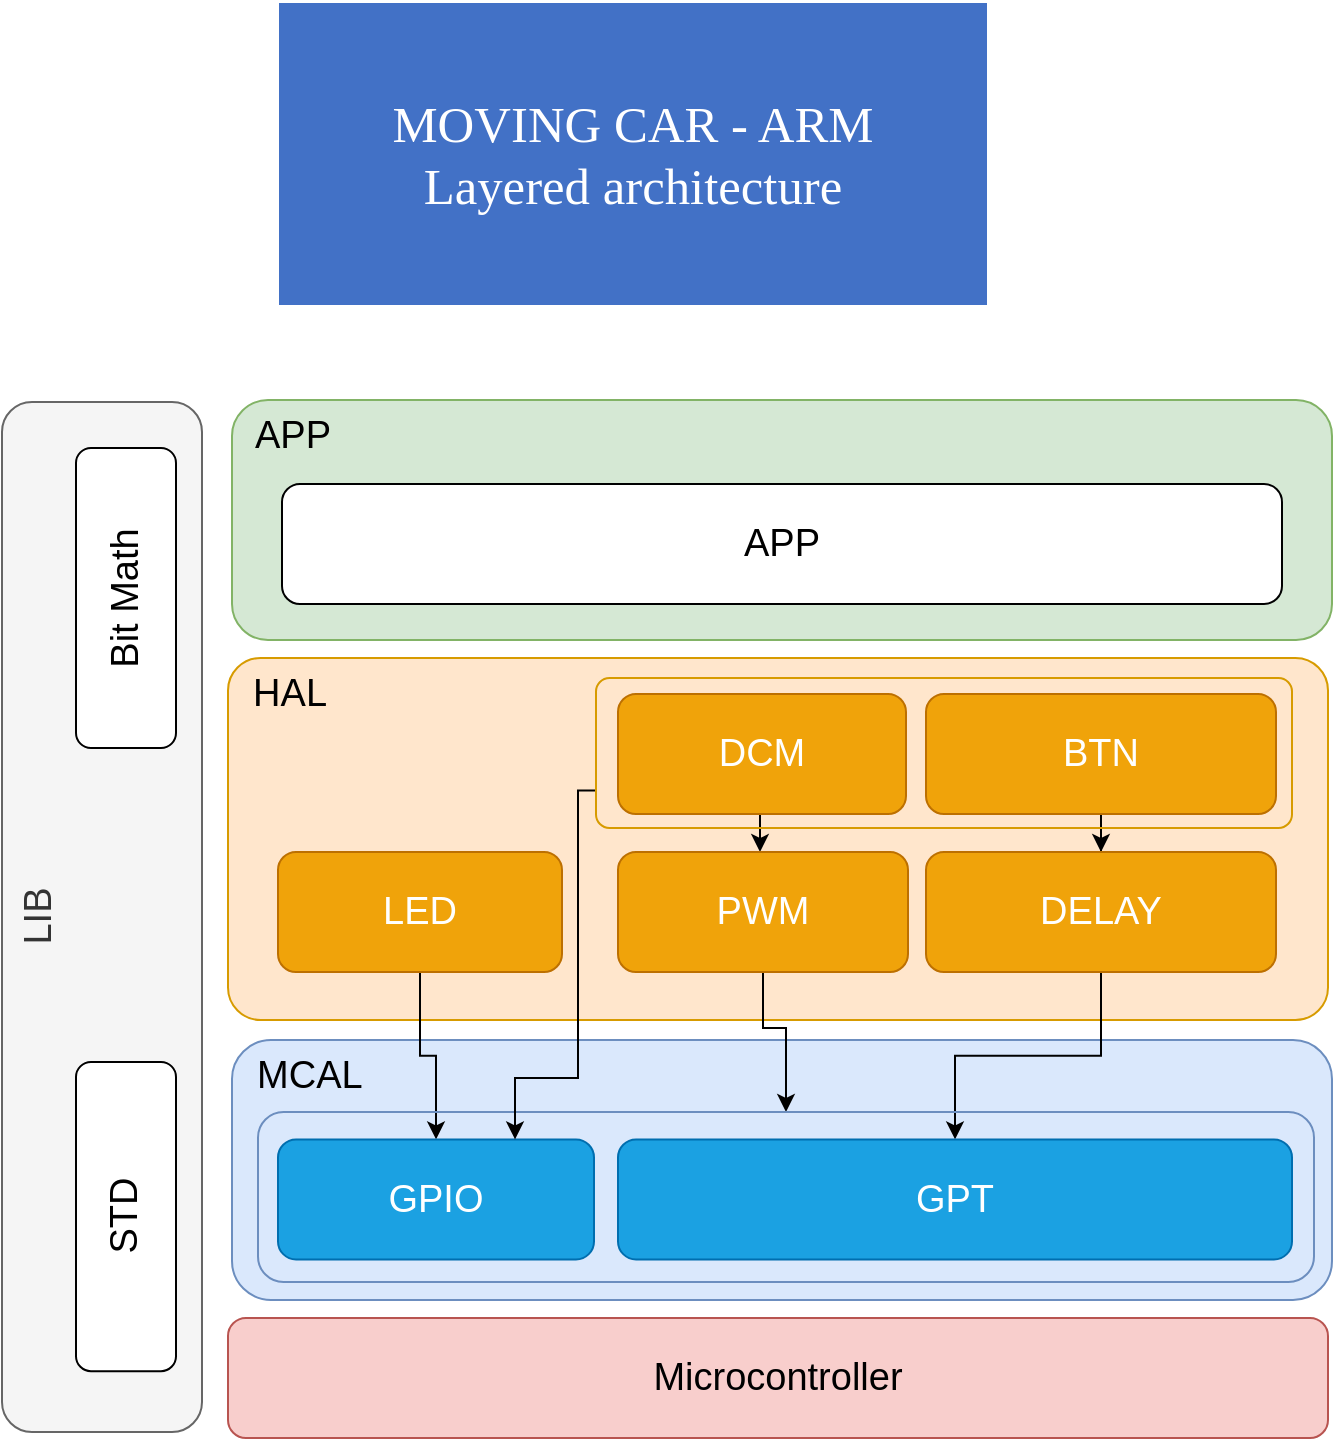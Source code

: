 <mxfile version="21.5.0" type="device">
  <diagram name="Page-1" id="jOTbS239regMLlkqWPYL">
    <mxGraphModel dx="1430" dy="3025" grid="0" gridSize="10" guides="1" tooltips="1" connect="1" arrows="1" fold="1" page="1" pageScale="1" pageWidth="850" pageHeight="1100" math="0" shadow="0">
      <root>
        <mxCell id="0" />
        <mxCell id="1" parent="0" />
        <mxCell id="6XhtyGg0u_ytt_bh-r8e-1" value="Microcontroller" style="rounded=1;whiteSpace=wrap;html=1;fontSize=19;fillColor=#f8cecc;strokeColor=#b85450;" vertex="1" parent="1">
          <mxGeometry x="210" y="-1353" width="550" height="60" as="geometry" />
        </mxCell>
        <mxCell id="6XhtyGg0u_ytt_bh-r8e-2" value="LIB" style="rounded=1;whiteSpace=wrap;html=1;fontSize=19;fillColor=#f5f5f5;strokeColor=#666666;fontColor=#333333;horizontal=0;verticalAlign=top;" vertex="1" parent="1">
          <mxGeometry x="97" y="-1811" width="100" height="515" as="geometry" />
        </mxCell>
        <mxCell id="6XhtyGg0u_ytt_bh-r8e-3" value="Bit Math" style="rounded=1;whiteSpace=wrap;html=1;fontSize=19;horizontal=0;" vertex="1" parent="1">
          <mxGeometry x="134" y="-1788" width="50" height="150" as="geometry" />
        </mxCell>
        <mxCell id="6XhtyGg0u_ytt_bh-r8e-4" value="STD" style="rounded=1;whiteSpace=wrap;html=1;fontSize=19;horizontal=0;" vertex="1" parent="1">
          <mxGeometry x="134" y="-1481" width="50" height="154.6" as="geometry" />
        </mxCell>
        <mxCell id="6XhtyGg0u_ytt_bh-r8e-5" value="&amp;nbsp; MCAL" style="rounded=1;whiteSpace=wrap;html=1;fontSize=19;fillColor=#dae8fc;strokeColor=#6c8ebf;verticalAlign=top;align=left;" vertex="1" parent="1">
          <mxGeometry x="212" y="-1492" width="550" height="130" as="geometry" />
        </mxCell>
        <mxCell id="6XhtyGg0u_ytt_bh-r8e-9" value="&amp;nbsp; HAL" style="rounded=1;whiteSpace=wrap;html=1;fontSize=19;fillColor=#ffe6cc;strokeColor=#d79b00;verticalAlign=top;arcSize=9;align=left;" vertex="1" parent="1">
          <mxGeometry x="210" y="-1683" width="550" height="181" as="geometry" />
        </mxCell>
        <mxCell id="6XhtyGg0u_ytt_bh-r8e-10" value="&amp;nbsp; APP" style="rounded=1;whiteSpace=wrap;html=1;fontSize=19;fillColor=#d5e8d4;strokeColor=#82b366;verticalAlign=top;align=left;" vertex="1" parent="1">
          <mxGeometry x="212" y="-1812" width="550" height="120" as="geometry" />
        </mxCell>
        <UserObject label="&lt;div style=&quot;&quot;&gt;&lt;font face=&quot;Calibri&quot; color=&quot;#ffffff&quot;&gt;&lt;span style=&quot;font-size: 25.4px;&quot;&gt;MOVING CAR - ARM&lt;/span&gt;&lt;/font&gt;&lt;/div&gt;&lt;div style=&quot;&quot;&gt;&lt;font face=&quot;Calibri&quot; color=&quot;#ffffff&quot;&gt;&lt;span style=&quot;font-size: 25.4px;&quot;&gt;Layered architecture&lt;/span&gt;&lt;/font&gt;&lt;/div&gt;" tags="Background" id="6XhtyGg0u_ytt_bh-r8e-11">
          <mxCell style="verticalAlign=middle;align=center;overflow=width;vsdxID=47;fillColor=#4271c6;gradientColor=none;shape=stencil(nZBLDoAgDERP0z3SIyjew0SURgSD+Lu9kMZoXLhwN9O+tukAlrNpJg1SzDH4QW/URgNYgZTkjA4UkwJUgGXng+6DX1zLfmoymdXo17xh5zmRJ6Q42BWCfc2oJfdAr+Yv+AP9Cb7OJ3H/2JG1HNGz/84klThPVCc=);strokeColor=#ffffff;points=[];labelBackgroundColor=none;rounded=0;html=1;whiteSpace=wrap;" vertex="1" parent="1">
            <mxGeometry x="235" y="-2011" width="355" height="152" as="geometry" />
          </mxCell>
        </UserObject>
        <mxCell id="6XhtyGg0u_ytt_bh-r8e-23" style="edgeStyle=orthogonalEdgeStyle;rounded=0;orthogonalLoop=1;jettySize=auto;html=1;entryX=0.5;entryY=0;entryDx=0;entryDy=0;" edge="1" parent="1" source="6XhtyGg0u_ytt_bh-r8e-12" target="6XhtyGg0u_ytt_bh-r8e-7">
          <mxGeometry relative="1" as="geometry" />
        </mxCell>
        <mxCell id="6XhtyGg0u_ytt_bh-r8e-32" style="edgeStyle=orthogonalEdgeStyle;rounded=0;orthogonalLoop=1;jettySize=auto;html=1;entryX=0.5;entryY=0;entryDx=0;entryDy=0;" edge="1" parent="1" source="6XhtyGg0u_ytt_bh-r8e-14" target="6XhtyGg0u_ytt_bh-r8e-30">
          <mxGeometry relative="1" as="geometry">
            <Array as="points">
              <mxPoint x="478" y="-1498" />
              <mxPoint x="489" y="-1498" />
            </Array>
          </mxGeometry>
        </mxCell>
        <mxCell id="6XhtyGg0u_ytt_bh-r8e-27" value="" style="edgeStyle=orthogonalEdgeStyle;rounded=0;orthogonalLoop=1;jettySize=auto;html=1;" edge="1" parent="1" source="6XhtyGg0u_ytt_bh-r8e-15" target="6XhtyGg0u_ytt_bh-r8e-14">
          <mxGeometry relative="1" as="geometry">
            <Array as="points">
              <mxPoint x="476" y="-1592" />
              <mxPoint x="476" y="-1592" />
            </Array>
          </mxGeometry>
        </mxCell>
        <mxCell id="6XhtyGg0u_ytt_bh-r8e-29" value="" style="edgeStyle=orthogonalEdgeStyle;rounded=0;orthogonalLoop=1;jettySize=auto;html=1;" edge="1" parent="1" source="6XhtyGg0u_ytt_bh-r8e-16" target="6XhtyGg0u_ytt_bh-r8e-8">
          <mxGeometry relative="1" as="geometry" />
        </mxCell>
        <mxCell id="6XhtyGg0u_ytt_bh-r8e-17" value="APP" style="rounded=1;whiteSpace=wrap;html=1;fontSize=19;horizontal=1;" vertex="1" parent="1">
          <mxGeometry x="237" y="-1770" width="500" height="60" as="geometry" />
        </mxCell>
        <mxCell id="6XhtyGg0u_ytt_bh-r8e-26" value="" style="edgeStyle=orthogonalEdgeStyle;rounded=0;orthogonalLoop=1;jettySize=auto;html=1;" edge="1" parent="1" source="6XhtyGg0u_ytt_bh-r8e-25" target="6XhtyGg0u_ytt_bh-r8e-16">
          <mxGeometry relative="1" as="geometry" />
        </mxCell>
        <mxCell id="6XhtyGg0u_ytt_bh-r8e-30" value="" style="rounded=1;whiteSpace=wrap;html=1;fontSize=19;fillColor=none;strokeColor=#6c8ebf;verticalAlign=top;align=left;" vertex="1" parent="1">
          <mxGeometry x="225" y="-1456" width="528" height="85" as="geometry" />
        </mxCell>
        <mxCell id="6XhtyGg0u_ytt_bh-r8e-7" value="GPIO" style="rounded=1;whiteSpace=wrap;html=1;fontSize=19;horizontal=1;fillColor=#1ba1e2;fontColor=#ffffff;strokeColor=#006EAF;" vertex="1" parent="1">
          <mxGeometry x="235" y="-1442.3" width="158" height="60" as="geometry" />
        </mxCell>
        <mxCell id="6XhtyGg0u_ytt_bh-r8e-8" value="GPT" style="rounded=1;whiteSpace=wrap;html=1;fontSize=19;horizontal=1;fillColor=#1ba1e2;fontColor=#ffffff;strokeColor=#006EAF;" vertex="1" parent="1">
          <mxGeometry x="405" y="-1442.3" width="337" height="60" as="geometry" />
        </mxCell>
        <mxCell id="6XhtyGg0u_ytt_bh-r8e-34" style="edgeStyle=orthogonalEdgeStyle;rounded=0;orthogonalLoop=1;jettySize=auto;html=1;exitX=0;exitY=0.75;exitDx=0;exitDy=0;entryX=0.75;entryY=0;entryDx=0;entryDy=0;" edge="1" parent="1" source="6XhtyGg0u_ytt_bh-r8e-33" target="6XhtyGg0u_ytt_bh-r8e-7">
          <mxGeometry relative="1" as="geometry">
            <Array as="points">
              <mxPoint x="385" y="-1617" />
              <mxPoint x="385" y="-1473" />
              <mxPoint x="354" y="-1473" />
            </Array>
          </mxGeometry>
        </mxCell>
        <mxCell id="6XhtyGg0u_ytt_bh-r8e-33" value="" style="rounded=1;whiteSpace=wrap;html=1;fontSize=19;fillColor=none;strokeColor=#d79b00;verticalAlign=top;arcSize=9;align=left;" vertex="1" parent="1">
          <mxGeometry x="394" y="-1673" width="348" height="75" as="geometry" />
        </mxCell>
        <mxCell id="6XhtyGg0u_ytt_bh-r8e-12" value="LED" style="rounded=1;whiteSpace=wrap;html=1;fontSize=19;horizontal=1;fillColor=#f0a30a;strokeColor=#BD7000;fontColor=#ffffff;" vertex="1" parent="1">
          <mxGeometry x="235" y="-1586" width="142" height="60" as="geometry" />
        </mxCell>
        <mxCell id="6XhtyGg0u_ytt_bh-r8e-14" value="PWM" style="rounded=1;whiteSpace=wrap;html=1;fontSize=19;horizontal=1;fillColor=#f0a30a;strokeColor=#BD7000;fontColor=#ffffff;" vertex="1" parent="1">
          <mxGeometry x="405" y="-1586" width="145" height="60" as="geometry" />
        </mxCell>
        <mxCell id="6XhtyGg0u_ytt_bh-r8e-15" value="DCM" style="rounded=1;whiteSpace=wrap;html=1;fontSize=19;horizontal=1;fillColor=#f0a30a;strokeColor=#BD7000;fontColor=#ffffff;" vertex="1" parent="1">
          <mxGeometry x="405" y="-1665" width="144" height="60" as="geometry" />
        </mxCell>
        <mxCell id="6XhtyGg0u_ytt_bh-r8e-16" value="DELAY" style="rounded=1;whiteSpace=wrap;html=1;fontSize=19;horizontal=1;fillColor=#f0a30a;strokeColor=#BD7000;fontColor=#ffffff;" vertex="1" parent="1">
          <mxGeometry x="559" y="-1586" width="175" height="60" as="geometry" />
        </mxCell>
        <mxCell id="6XhtyGg0u_ytt_bh-r8e-25" value="BTN" style="rounded=1;whiteSpace=wrap;html=1;fontSize=19;horizontal=1;fillColor=#f0a30a;strokeColor=#BD7000;fontColor=#ffffff;" vertex="1" parent="1">
          <mxGeometry x="559" y="-1665" width="175" height="60" as="geometry" />
        </mxCell>
      </root>
    </mxGraphModel>
  </diagram>
</mxfile>
